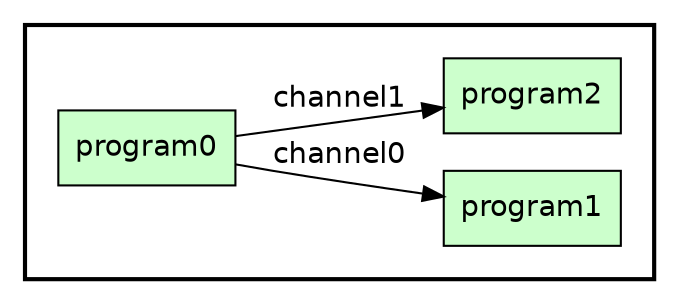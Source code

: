 
/* Start of top-level graph */
digraph Workflow {
rankdir=LR

/* Start of double cluster for drawing box around nodes in workflow */
subgraph cluster_workflow_box_outer { label=""; color=black; penwidth=2
subgraph cluster_workflow_box_inner { label=""; penwidth=0

/* Style for nodes representing atomic programs in workflow */
node[shape=box style=filled fillcolor="#CCFFCC" peripheries=1 fontname=Helvetica]

/* Nodes representing atomic programs in workflow */
program0
program1
program2

/* Style for edges representing channels between programs in workflow */
edge[fontname=Helvetica]

/* Edges representing channels between programs in workflow */
program0 -> program1 [label=channel0]
program0 -> program2 [label=channel1]

/* End of double cluster for drawing box around nodes in workflow */
}}

/* End of top-level graph */
}
